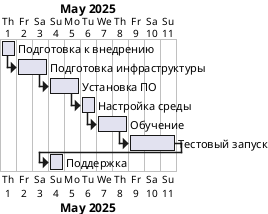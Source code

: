 @startuml
plantuml
@startgantt
Project starts on 2025-05-01
[Подготовка к внедрению] lasts 1 day
[Подготовка инфраструктуры] lasts 2 days
[Установка ПО] lasts 2 days
[Настройка среды] lasts 1 day
[Обучение] lasts 2 days
[Тестовый запуск] lasts 3 days
[Поддержка] starts at [Тестовый запуск]'s end

[Подготовка к внедрению] -> [Подготовка инфраструктуры]
[Подготовка инфраструктуры] -> [Установка ПО]
[Установка ПО] -> [Настройка среды]
[Настройка среды] -> [Обучение]
[Обучение] -> [Тестовый запуск]
@endgantt
@enduml